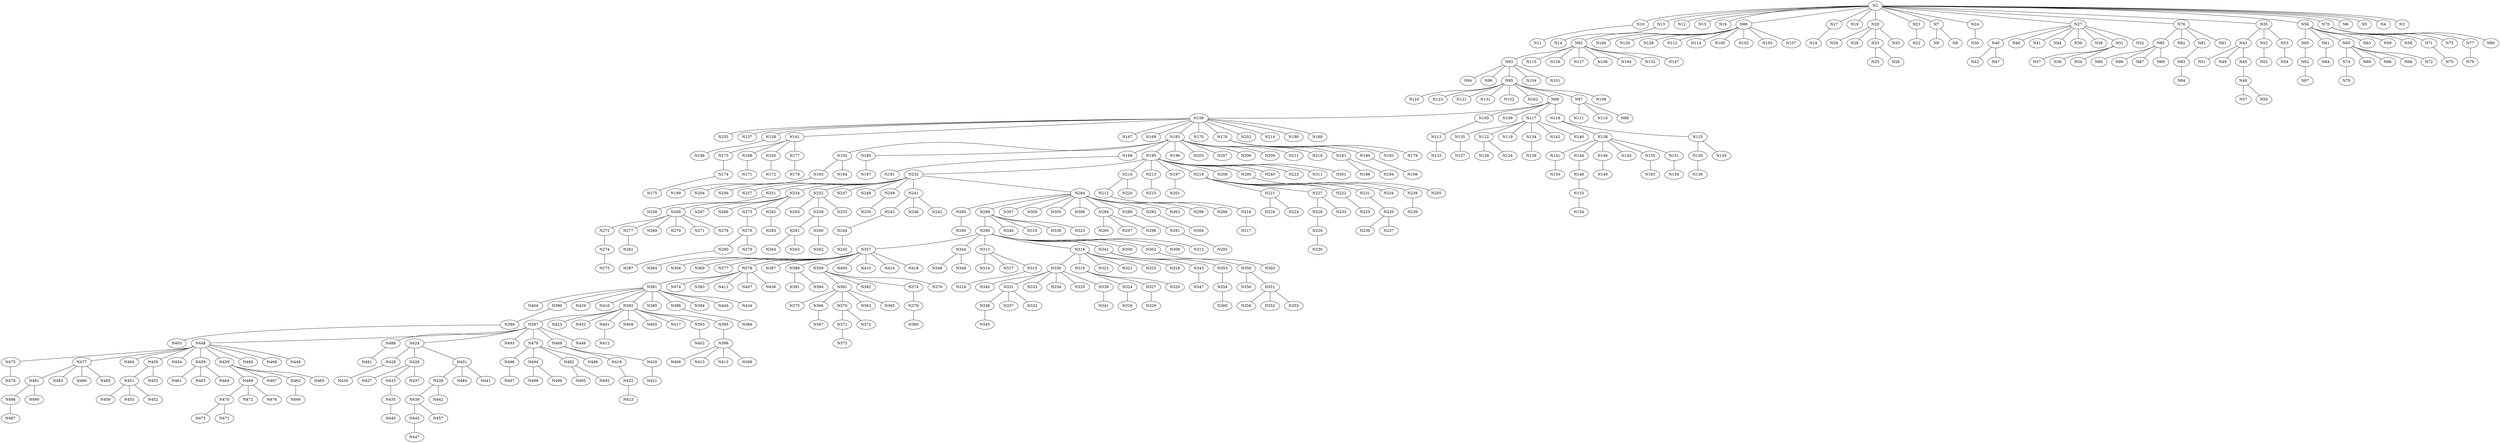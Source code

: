 Graph G {
	N135--N137[weight=94];
	N448--N475[weight=50];
	N357--N364[weight=4];
	N357--N368[weight=82];
	N397--N489[weight=86];
	N357--N369[weight=55];
	N475--N478[weight=51];
	N93--N94[weight=47];
	N93--N96[weight=36];
	N381--N404[weight=5];
	N93--N95[weight=97];
	N390--N399[weight=40];
	N448--N477[weight=15];
	N221--N226[weight=96];
	N424--N428[weight=15];
	N221--N224[weight=90];
	N424--N426[weight=91];
	N95--N116[weight=38];
	N272--N274[weight=83];
	N2--N10[weight=81];
	N95--N123[weight=87];
	N13--N14[weight=91];
	N2--N12[weight=88];
	N95--N121[weight=23];
	N2--N13[weight=38];
	N448--N484[weight=60];
	N2--N15[weight=81];
	N2--N16[weight=70];
	N397--N493[weight=48];
	N357--N377[weight=7];
	N357--N378[weight=10];
	N88--N92[weight=64];
	N285--N290[weight=66];
	N2--N17[weight=76];
	N2--N19[weight=91];
	N277--N281[weight=50];
	N371--N373[weight=93];
	N2--N20[weight=23];
	N291--N293[weight=71];
	N2--N21[weight=14];
	N298--N299[weight=10];
	N378--N474[weight=6];
	N448--N450[weight=92];
	N344--N348[weight=56];
	N7--N9[weight=93];
	N344--N349[weight=4];
	N2--N24[weight=81];
	N95--N131[weight=59];
	N7--N8[weight=97];
	N448--N454[weight=86];
	N2--N27[weight=62];
	N357--N387[weight=92];
	N357--N388[weight=15];
	N280--N287[weight=50];
	N232--N256[weight=46];
	N232--N257[weight=80];
	N381--N429[weight=49];
	N232--N251[weight=20];
	N76--N85[weight=57];
	N448--N458[weight=72];
	N470--N473[weight=81];
	N232--N254[weight=71];
	N76--N82[weight=95];
	N448--N459[weight=50];
	N76--N81[weight=91];
	N232--N252[weight=5];
	N399--N403[weight=10];
	N448--N460[weight=65];
	N2--N35[weight=23];
	N470--N471[weight=92];
	N192--N193[weight=83];
	N192--N194[weight=43];
	N181--N186[weight=60];
	N43--N51[weight=52];
	N181--N184[weight=23];
	N232--N247[weight=73];
	N43--N49[weight=84];
	N232--N248[weight=72];
	N338--N345[weight=2];
	N43--N45[weight=89];
	N232--N249[weight=21];
	N381--N416[weight=76];
	N156--N255[weight=79];
	N122--N129[weight=24];
	N448--N468[weight=51];
	N122--N124[weight=23];
	N232--N241[weight=53];
	N76--N91[weight=55];
	N284--N307[weight=59];
	N284--N309[weight=79];
	N392--N425[weight=89];
	N210--N212[weight=34];
	N95--N152[weight=47];
	N496--N497[weight=10];
	N284--N305[weight=11];
	N284--N306[weight=59];
	N228--N229[weight=83];
	N2--N56[weight=54];
	N85--N90[weight=86];
	N95--N162[weight=8];
	N392--N432[weight=98];
	N445--N447[weight=53];
	N274--N275[weight=94];
	N298--N346[weight=72];
	N469--N472[weight=36];
	N85--N86[weight=79];
	N156--N157[weight=20];
	N156--N158[weight=78];
	N469--N470[weight=92];
	N85--N87[weight=40];
	N448--N449[weight=46];
	N469--N476[weight=80];
	N85--N89[weight=97];
	N60--N62[weight=65];
	N141--N150[weight=79];
	N426--N427[weight=9];
	N396--N406[weight=2];
	N156--N161[weight=29];
	N156--N167[weight=55];
	N156--N169[weight=59];
	N183--N185[weight=9];
	N183--N188[weight=69];
	N2--N76[weight=81];
	N424--N431[weight=10];
	N2--N70[weight=53];
	N378--N381[weight=67];
	N378--N383[weight=78];
	N268--N269[weight=52];
	N156--N170[weight=70];
	N357--N359[weight=57];
	N494--N498[weight=14];
	N494--N499[weight=3];
	N251--N258[weight=82];
	N396--N415[weight=62];
	N396--N413[weight=76];
	N156--N176[weight=91];
	N451--N456[weight=7];
	N451--N455[weight=29];
	N361--N375[weight=79];
	N451--N452[weight=16];
	N183--N192[weight=90];
	N183--N195[weight=98];
	N183--N196[weight=96];
	N2--N7[weight=56];
	N2--N88[weight=100];
	N2--N6[weight=33];
	N2--N5[weight=82];
	N359--N382[weight=40];
	N2--N4[weight=34];
	N2--N3[weight=44];
	N35--N43[weight=81];
	N92--N115[weight=30];
	N439--N445[weight=2];
	N374--N379[weight=85];
	N426--N433[weight=96];
	N93--N104[weight=32];
	N426--N437[weight=58];
	N93--N101[weight=17];
	N92--N126[weight=73];
	N92--N127[weight=83];
	N401--N412[weight=34];
	N439--N457[weight=52];
	N392--N401[weight=82];
	N381--N392[weight=19];
	N381--N390[weight=91];
	N359--N361[weight=59];
	N433--N435[weight=95];
	N392--N409[weight=93];
	N144--N148[weight=77];
	N105--N113[weight=5];
	N392--N405[weight=61];
	N138--N144[weight=48];
	N366--N367[weight=19];
	N99--N109[weight=26];
	N138--N141[weight=89];
	N97--N111[weight=87];
	N97--N110[weight=72];
	N138--N146[weight=53];
	N138--N145[weight=78];
	N212--N216[weight=37];
	N61--N64[weight=69];
	N71--N75[weight=4];
	N99--N105[weight=35];
	N381--N385[weight=79];
	N381--N386[weight=37];
	N381--N384[weight=76];
	N359--N376[weight=6];
	N438--N442[weight=85];
	N359--N374[weight=63];
	N486--N487[weight=10];
	N88--N160[weight=53];
	N92--N106[weight=99];
	N249--N250[weight=86];
	N210--N220[weight=83];
	N392--N417[weight=52];
	N138--N155[weight=52];
	N40--N42[weight=47];
	N138--N151[weight=14];
	N40--N47[weight=66];
	N254--N267[weight=37];
	N27--N46[weight=86];
	N254--N268[weight=55];
	N146--N149[weight=63];
	N378--N411[weight=21];
	N27--N41[weight=17];
	N27--N44[weight=77];
	N428--N430[weight=29];
	N27--N40[weight=18];
	N254--N266[weight=21];
	N261--N264[weight=4];
	N261--N263[weight=24];
	N324--N326[weight=17];
	N479--N482[weight=16];
	N27--N39[weight=50];
	N381--N443[weight=35];
	N479--N488[weight=44];
	N27--N38[weight=45];
	N438--N439[weight=4];
	N481--N486[weight=6];
	N216--N217[weight=30];
	N45--N48[weight=10];
	N27--N31[weight=96];
	N10--N11[weight=13];
	N27--N32[weight=77];
	N327--N329[weight=99];
	N254--N273[weight=42];
	N330--N340[weight=63];
	N213--N215[weight=77];
	N92--N164[weight=92];
	N331--N337[weight=27];
	N148--N153[weight=10];
	N331--N338[weight=61];
	N479--N496[weight=28];
	N479--N494[weight=16];
	N378--N407[weight=92];
	N381--N434[weight=33];
	N153--N154[weight=44];
	N481--N490[weight=12];
	N188--N191[weight=49];
	N331--N332[weight=42];
	N477--N483[weight=45];
	N477--N480[weight=95];
	N477--N481[weight=40];
	N378--N436[weight=24];
	N254--N282[weight=95];
	N195--N197[weight=11];
	N477--N485[weight=42];
	N319--N327[weight=37];
	N319--N324[weight=81];
	N92--N132[weight=49];
	N330--N333[weight=43];
	N330--N331[weight=87];
	N319--N320[weight=14];
	N156--N202[weight=50];
	N330--N334[weight=97];
	N330--N335[weight=73];
	N330--N339[weight=86];
	N35--N52[weight=83];
	N20--N29[weight=47];
	N20--N28[weight=85];
	N35--N53[weight=56];
	N81--N83[weight=33];
	N20--N23[weight=60];
	N482--N495[weight=32];
	N88--N120[weight=58];
	N92--N147[weight=36];
	N88--N128[weight=39];
	N17--N18[weight=59];
	N151--N159[weight=57];
	N95--N108[weight=26];
	N156--N214[weight=88];
	N435--N440[weight=78];
	N193--N199[weight=85];
	N20--N33[weight=12];
	N313--N314[weight=72];
	N318--N330[weight=44];
	N260--N262[weight=55];
	N161--N173[weight=89];
	N313--N317[weight=24];
	N161--N168[weight=33];
	N313--N315[weight=66];
	N161--N165[weight=21];
	N88--N112[weight=83];
	N88--N114[weight=68];
	N482--N492[weight=30];
	N74--N78[weight=80];
	N450--N451[weight=87];
	N450--N453[weight=60];
	N174--N175[weight=15];
	N227--N228[weight=78];
	N284--N298[weight=23];
	N88--N100[weight=95];
	N318--N322[weight=87];
	N318--N321[weight=93];
	N88--N102[weight=91];
	N431--N438[weight=99];
	N88--N103[weight=27];
	N318--N325[weight=7];
	N318--N328[weight=48];
	N396--N398[weight=84];
	N252--N265[weight=77];
	N88--N107[weight=14];
	N99--N156[weight=53];
	N53--N54[weight=38];
	N70--N73[weight=1];
	N70--N71[weight=47];
	N70--N77[weight=57];
	N259--N260[weight=65];
	N259--N261[weight=73];
	N227--N233[weight=33];
	N70--N80[weight=40];
	N431--N444[weight=63];
	N318--N319[weight=87];
	N431--N441[weight=85];
	N370--N372[weight=27];
	N370--N371[weight=78];
	N393--N402[weight=5];
	N180--N198[weight=21];
	N222--N225[weight=98];
	N95--N99[weight=90];
	N95--N97[weight=81];
	N195--N219[weight=97];
	N117--N119[weight=76];
	N195--N213[weight=76];
	N195--N210[weight=96];
	N83--N84[weight=60];
	N158--N166[weight=56];
	N195--N208[weight=36];
	N24--N30[weight=92];
	N65--N69[weight=76];
	N155--N163[weight=46];
	N195--N200[weight=69];
	N185--N187[weight=39];
	N65--N66[weight=15];
	N134--N139[weight=94];
	N65--N68[weight=97];
	N99--N118[weight=64];
	N65--N72[weight=34];
	N65--N74[weight=4];
	N99--N117[weight=2];
	N48--N57[weight=97];
	N299--N344[weight=53];
	N273--N276[weight=79];
	N48--N50[weight=6];
	N299--N342[weight=31];
	N219--N221[weight=31];
	N195--N232[weight=85];
	N195--N240[weight=60];
	N294--N295[weight=60];
	N219--N222[weight=14];
	N252--N259[weight=55];
	N219--N227[weight=2];
	N419--N422[weight=15];
	N315--N316[weight=94];
	N252--N253[weight=2];
	N299--N357[weight=42];
	N23--N25[weight=73];
	N23--N26[weight=55];
	N289--N291[weight=40];
	N195--N223[weight=15];
	N294--N297[weight=69];
	N294--N296[weight=12];
	N219--N231[weight=60];
	N489--N491[weight=82];
	N113--N133[weight=78];
	N219--N234[weight=77];
	N161--N177[weight=57];
	N219--N238[weight=45];
	N197--N201[weight=61];
	N268--N270[weight=34];
	N92--N93[weight=94];
	N298--N310[weight=5];
	N125--N130[weight=59];
	N282--N283[weight=36];
	N361--N370[weight=88];
	N268--N272[weight=90];
	N268--N271[weight=57];
	N268--N278[weight=9];
	N118--N125[weight=41];
	N268--N277[weight=62];
	N379--N380[weight=96];
	N357--N400[weight=77];
	N156--N190[weight=97];
	N354--N360[weight=92];
	N156--N183[weight=34];
	N386--N389[weight=96];
	N397--N408[weight=4];
	N156--N189[weight=29];
	N361--N363[weight=96];
	N361--N366[weight=34];
	N361--N365[weight=7];
	N458--N461[weight=7];
	N56--N61[weight=11];
	N56--N60[weight=44];
	N56--N65[weight=9];
	N458--N463[weight=44];
	N458--N464[weight=69];
	N56--N63[weight=87];
	N229--N230[weight=16];
	N118--N138[weight=60];
	N357--N410[weight=75];
	N125--N143[weight=16];
	N357--N414[weight=21];
	N357--N418[weight=85];
	N342--N343[weight=59];
	N117--N142[weight=89];
	N56--N59[weight=9];
	N56--N58[weight=65];
	N117--N140[weight=71];
	N231--N235[weight=98];
	N31--N37[weight=47];
	N459--N467[weight=58];
	N21--N22[weight=55];
	N459--N469[weight=42];
	N31--N36[weight=10];
	N299--N300[weight=80];
	N31--N34[weight=21];
	N299--N302[weight=52];
	N292--N304[weight=73];
	N195--N311[weight=53];
	N422--N423[weight=66];
	N284--N362[weight=51];
	N298--N336[weight=44];
	N244--N245[weight=58];
	N397--N424[weight=10];
	N342--N353[weight=70];
	N459--N462[weight=15];
	N342--N350[weight=19];
	N117--N135[weight=88];
	N299--N308[weight=5];
	N177--N178[weight=94];
	N77--N79[weight=37];
	N459--N465[weight=8];
	N117--N134[weight=32];
	N299--N312[weight=86];
	N243--N244[weight=27];
	N299--N313[weight=93];
	N200--N205[weight=86];
	N193--N204[weight=61];
	N276--N280[weight=98];
	N343--N347[weight=25];
	N195--N301[weight=24];
	N52--N55[weight=62];
	N176--N182[weight=49];
	N176--N181[weight=53];
	N176--N180[weight=29];
	N298--N323[weight=96];
	N176--N179[weight=21];
	N299--N318[weight=12];
	N276--N279[weight=83];
	N117--N122[weight=20];
	N353--N354[weight=12];
	N235--N236[weight=23];
	N235--N237[weight=86];
	N339--N341[weight=9];
	N397--N448[weight=18];
	N165--N172[weight=66];
	N397--N446[weight=62];
	N350--N356[weight=89];
	N350--N351[weight=92];
	N392--N393[weight=96];
	N392--N395[weight=76];
	N183--N203[weight=48];
	N392--N397[weight=100];
	N183--N207[weight=57];
	N97--N98[weight=13];
	N183--N206[weight=33];
	N183--N209[weight=98];
	N62--N67[weight=61];
	N238--N239[weight=93];
	N302--N303[weight=11];
	N420--N421[weight=71];
	N183--N211[weight=35];
	N183--N218[weight=76];
	N284--N288[weight=30];
	N284--N289[weight=87];
	N388--N391[weight=28];
	N388--N394[weight=93];
	N284--N285[weight=40];
	N284--N286[weight=56];
	N462--N466[weight=44];
	N130--N136[weight=5];
	N284--N292[weight=62];
	N241--N243[weight=28];
	N241--N246[weight=85];
	N284--N294[weight=91];
	N241--N242[weight=55];
	N408--N419[weight=17];
	N395--N396[weight=96];
	N397--N479[weight=44];
	N351--N358[weight=42];
	N408--N420[weight=19];
	N232--N284[weight=68];
	N351--N352[weight=40];
	N351--N355[weight=17];
	N168--N171[weight=7];
	N173--N174[weight=96];
}